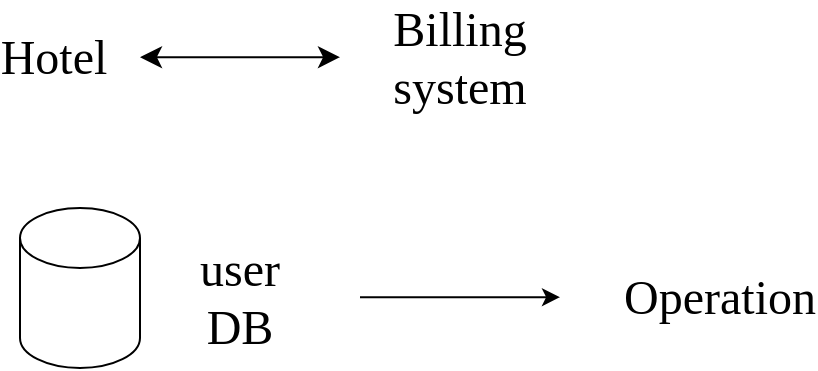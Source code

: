 <mxfile>
    <diagram id="-Z5UYaKwlJMVSwjUW-Zp" name="Page-1">
        <mxGraphModel dx="738" dy="356" grid="1" gridSize="10" guides="1" tooltips="1" connect="1" arrows="1" fold="1" page="1" pageScale="1" pageWidth="850" pageHeight="1100" math="0" shadow="0">
            <root>
                <mxCell id="0"/>
                <mxCell id="1" parent="0"/>
                <mxCell id="2" value="&lt;font face=&quot;Comic Sans MS&quot;&gt;&lt;span style=&quot;font-size: 24px;&quot;&gt;Hotel&amp;nbsp;&lt;/span&gt;&lt;/font&gt;" style="text;strokeColor=none;align=center;fillColor=none;html=1;verticalAlign=middle;whiteSpace=wrap;rounded=0;" vertex="1" parent="1">
                    <mxGeometry x="120" y="60" width="60" height="30" as="geometry"/>
                </mxCell>
                <mxCell id="3" value="" style="edgeStyle=none;orthogonalLoop=1;jettySize=auto;html=1;endArrow=classic;startArrow=classic;endSize=8;startSize=8;fontFamily=Comic Sans MS;fontSize=24;" edge="1" parent="1">
                    <mxGeometry width="100" relative="1" as="geometry">
                        <mxPoint x="190" y="74.58" as="sourcePoint"/>
                        <mxPoint x="290" y="74.58" as="targetPoint"/>
                        <Array as="points"/>
                    </mxGeometry>
                </mxCell>
                <mxCell id="4" value="Billing system" style="text;strokeColor=none;align=center;fillColor=none;html=1;verticalAlign=middle;whiteSpace=wrap;rounded=0;fontFamily=Comic Sans MS;fontSize=24;" vertex="1" parent="1">
                    <mxGeometry x="320" y="60" width="60" height="30" as="geometry"/>
                </mxCell>
                <mxCell id="7" value="" style="shape=cylinder3;whiteSpace=wrap;html=1;boundedLbl=1;backgroundOutline=1;size=15;fontFamily=Comic Sans MS;fontSize=24;" vertex="1" parent="1">
                    <mxGeometry x="130" y="150" width="60" height="80" as="geometry"/>
                </mxCell>
                <mxCell id="8" value="user DB" style="text;strokeColor=none;align=center;fillColor=none;html=1;verticalAlign=middle;whiteSpace=wrap;rounded=0;fontFamily=Comic Sans MS;fontSize=24;" vertex="1" parent="1">
                    <mxGeometry x="210" y="180" width="60" height="30" as="geometry"/>
                </mxCell>
                <mxCell id="9" value="" style="edgeStyle=none;orthogonalLoop=1;jettySize=auto;html=1;fontFamily=Comic Sans MS;fontSize=24;" edge="1" parent="1">
                    <mxGeometry width="100" relative="1" as="geometry">
                        <mxPoint x="300" y="194.58" as="sourcePoint"/>
                        <mxPoint x="400" y="194.58" as="targetPoint"/>
                        <Array as="points"/>
                    </mxGeometry>
                </mxCell>
                <mxCell id="10" value="Operation" style="text;strokeColor=none;align=center;fillColor=none;html=1;verticalAlign=middle;whiteSpace=wrap;rounded=0;fontFamily=Comic Sans MS;fontSize=24;" vertex="1" parent="1">
                    <mxGeometry x="450" y="180" width="60" height="30" as="geometry"/>
                </mxCell>
            </root>
        </mxGraphModel>
    </diagram>
</mxfile>